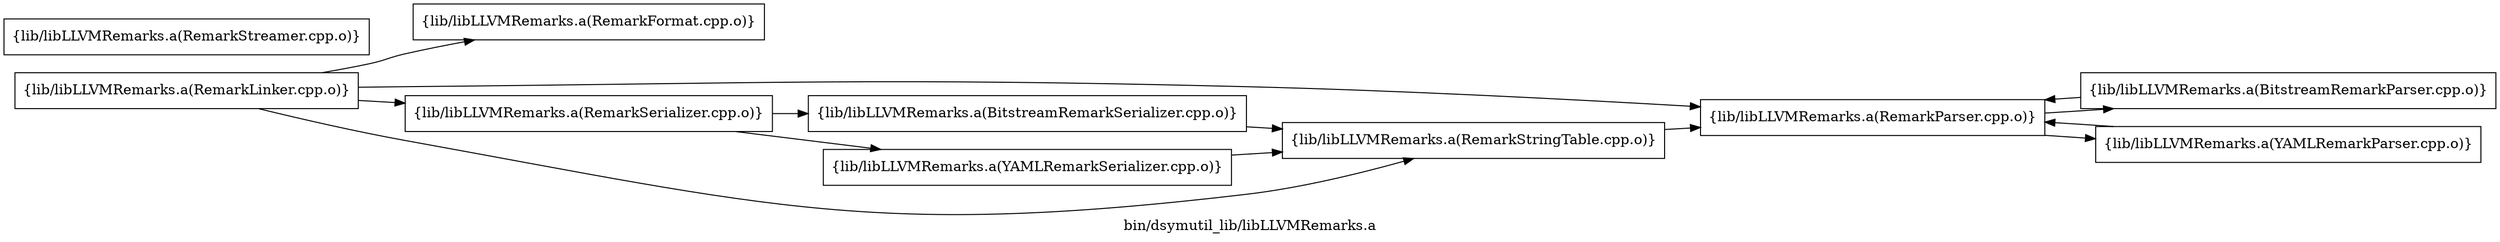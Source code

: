 digraph "bin/dsymutil_lib/libLLVMRemarks.a" {
	label="bin/dsymutil_lib/libLLVMRemarks.a";
	rankdir=LR;

	Node0x5653fc4ec5f8 [shape=record,shape=box,group=0,label="{lib/libLLVMRemarks.a(RemarkFormat.cpp.o)}"];
	Node0x5653fc4f0658 [shape=record,shape=box,group=0,label="{lib/libLLVMRemarks.a(RemarkLinker.cpp.o)}"];
	Node0x5653fc4f0658 -> Node0x5653fc4ec5f8;
	Node0x5653fc4f0658 -> Node0x5653fc4f07e8;
	Node0x5653fc4f0658 -> Node0x5653fc4ef348;
	Node0x5653fc4f0658 -> Node0x5653fc4f3038;
	Node0x5653fc4f3308 [shape=record,shape=box,group=0,label="{lib/libLLVMRemarks.a(RemarkStreamer.cpp.o)}"];
	Node0x5653fc4f07e8 [shape=record,shape=box,group=0,label="{lib/libLLVMRemarks.a(RemarkParser.cpp.o)}"];
	Node0x5653fc4f07e8 -> Node0x5653fc4ef848;
	Node0x5653fc4f07e8 -> Node0x5653fc4f2688;
	Node0x5653fc4ef348 [shape=record,shape=box,group=0,label="{lib/libLLVMRemarks.a(RemarkSerializer.cpp.o)}"];
	Node0x5653fc4ef348 -> Node0x5653fc4ef0c8;
	Node0x5653fc4ef348 -> Node0x5653fc4f2278;
	Node0x5653fc4f3038 [shape=record,shape=box,group=0,label="{lib/libLLVMRemarks.a(RemarkStringTable.cpp.o)}"];
	Node0x5653fc4f3038 -> Node0x5653fc4f07e8;
	Node0x5653fc4ef848 [shape=record,shape=box,group=0,label="{lib/libLLVMRemarks.a(BitstreamRemarkParser.cpp.o)}"];
	Node0x5653fc4ef848 -> Node0x5653fc4f07e8;
	Node0x5653fc4f2688 [shape=record,shape=box,group=0,label="{lib/libLLVMRemarks.a(YAMLRemarkParser.cpp.o)}"];
	Node0x5653fc4f2688 -> Node0x5653fc4f07e8;
	Node0x5653fc4ef0c8 [shape=record,shape=box,group=0,label="{lib/libLLVMRemarks.a(BitstreamRemarkSerializer.cpp.o)}"];
	Node0x5653fc4ef0c8 -> Node0x5653fc4f3038;
	Node0x5653fc4f2278 [shape=record,shape=box,group=0,label="{lib/libLLVMRemarks.a(YAMLRemarkSerializer.cpp.o)}"];
	Node0x5653fc4f2278 -> Node0x5653fc4f3038;
}
